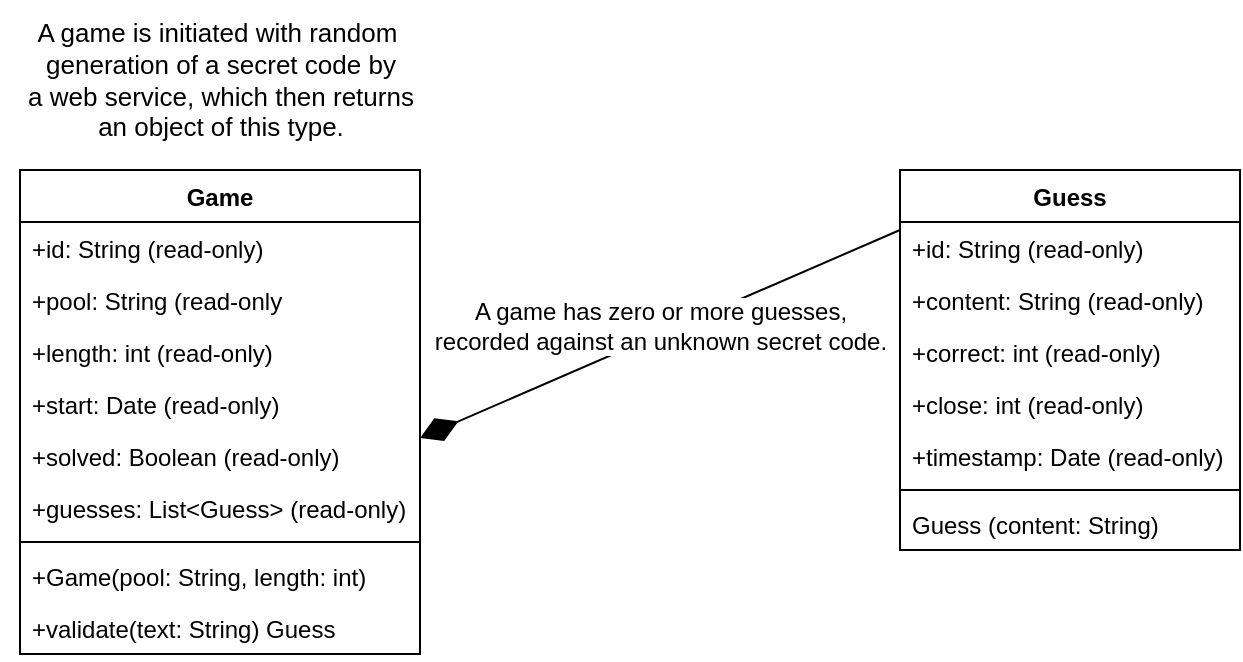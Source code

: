 <mxfile version="23.1.2" type="device">
  <diagram name="Page-1" id="w_sVe9h6Erg7zfxZk2Vn">
    <mxGraphModel dx="1042" dy="569" grid="1" gridSize="10" guides="1" tooltips="1" connect="1" arrows="1" fold="1" page="1" pageScale="1" pageWidth="850" pageHeight="1100" background="none" math="0" shadow="0">
      <root>
        <mxCell id="0" />
        <mxCell id="1" parent="0" />
        <mxCell id="24UU5HveqanTPOSPNjTf-1" value="Game" style="swimlane;fontStyle=1;align=center;verticalAlign=top;childLayout=stackLayout;horizontal=1;startSize=26;horizontalStack=0;resizeParent=1;resizeParentMax=0;resizeLast=0;collapsible=1;marginBottom=0;whiteSpace=wrap;html=1;" vertex="1" parent="1">
          <mxGeometry x="80" y="240" width="200" height="242" as="geometry" />
        </mxCell>
        <mxCell id="24UU5HveqanTPOSPNjTf-2" value="+id: String (read-only)" style="text;strokeColor=none;fillColor=none;align=left;verticalAlign=top;spacingLeft=4;spacingRight=4;overflow=hidden;rotatable=0;points=[[0,0.5],[1,0.5]];portConstraint=eastwest;whiteSpace=wrap;html=1;" vertex="1" parent="24UU5HveqanTPOSPNjTf-1">
          <mxGeometry y="26" width="200" height="26" as="geometry" />
        </mxCell>
        <mxCell id="24UU5HveqanTPOSPNjTf-10" value="+pool: String (read-only" style="text;strokeColor=none;fillColor=none;align=left;verticalAlign=top;spacingLeft=4;spacingRight=4;overflow=hidden;rotatable=0;points=[[0,0.5],[1,0.5]];portConstraint=eastwest;whiteSpace=wrap;html=1;" vertex="1" parent="24UU5HveqanTPOSPNjTf-1">
          <mxGeometry y="52" width="200" height="26" as="geometry" />
        </mxCell>
        <mxCell id="24UU5HveqanTPOSPNjTf-11" value="+length: int (read-only)" style="text;strokeColor=none;fillColor=none;align=left;verticalAlign=top;spacingLeft=4;spacingRight=4;overflow=hidden;rotatable=0;points=[[0,0.5],[1,0.5]];portConstraint=eastwest;whiteSpace=wrap;html=1;" vertex="1" parent="24UU5HveqanTPOSPNjTf-1">
          <mxGeometry y="78" width="200" height="26" as="geometry" />
        </mxCell>
        <mxCell id="24UU5HveqanTPOSPNjTf-12" value="+start: Date (read-only)" style="text;strokeColor=none;fillColor=none;align=left;verticalAlign=top;spacingLeft=4;spacingRight=4;overflow=hidden;rotatable=0;points=[[0,0.5],[1,0.5]];portConstraint=eastwest;whiteSpace=wrap;html=1;" vertex="1" parent="24UU5HveqanTPOSPNjTf-1">
          <mxGeometry y="104" width="200" height="26" as="geometry" />
        </mxCell>
        <mxCell id="24UU5HveqanTPOSPNjTf-13" value="+solved: Boolean (read-only)" style="text;strokeColor=none;fillColor=none;align=left;verticalAlign=top;spacingLeft=4;spacingRight=4;overflow=hidden;rotatable=0;points=[[0,0.5],[1,0.5]];portConstraint=eastwest;whiteSpace=wrap;html=1;" vertex="1" parent="24UU5HveqanTPOSPNjTf-1">
          <mxGeometry y="130" width="200" height="26" as="geometry" />
        </mxCell>
        <mxCell id="24UU5HveqanTPOSPNjTf-14" value="+guesses: List&amp;lt;Guess&amp;gt; (read-only)" style="text;strokeColor=none;fillColor=none;align=left;verticalAlign=top;spacingLeft=4;spacingRight=4;overflow=hidden;rotatable=0;points=[[0,0.5],[1,0.5]];portConstraint=eastwest;whiteSpace=wrap;html=1;" vertex="1" parent="24UU5HveqanTPOSPNjTf-1">
          <mxGeometry y="156" width="200" height="26" as="geometry" />
        </mxCell>
        <mxCell id="24UU5HveqanTPOSPNjTf-3" value="" style="line;strokeWidth=1;fillColor=none;align=left;verticalAlign=middle;spacingTop=-1;spacingLeft=3;spacingRight=3;rotatable=0;labelPosition=right;points=[];portConstraint=eastwest;strokeColor=inherit;" vertex="1" parent="24UU5HveqanTPOSPNjTf-1">
          <mxGeometry y="182" width="200" height="8" as="geometry" />
        </mxCell>
        <mxCell id="24UU5HveqanTPOSPNjTf-4" value="+Game(pool: String, length: int)" style="text;strokeColor=none;fillColor=none;align=left;verticalAlign=top;spacingLeft=4;spacingRight=4;overflow=hidden;rotatable=0;points=[[0,0.5],[1,0.5]];portConstraint=eastwest;whiteSpace=wrap;html=1;" vertex="1" parent="24UU5HveqanTPOSPNjTf-1">
          <mxGeometry y="190" width="200" height="26" as="geometry" />
        </mxCell>
        <mxCell id="24UU5HveqanTPOSPNjTf-15" value="+validate(text: String) Guess" style="text;strokeColor=none;fillColor=none;align=left;verticalAlign=top;spacingLeft=4;spacingRight=4;overflow=hidden;rotatable=0;points=[[0,0.5],[1,0.5]];portConstraint=eastwest;whiteSpace=wrap;html=1;" vertex="1" parent="24UU5HveqanTPOSPNjTf-1">
          <mxGeometry y="216" width="200" height="26" as="geometry" />
        </mxCell>
        <mxCell id="24UU5HveqanTPOSPNjTf-5" value="Guess" style="swimlane;fontStyle=1;align=center;verticalAlign=top;childLayout=stackLayout;horizontal=1;startSize=26;horizontalStack=0;resizeParent=1;resizeParentMax=0;resizeLast=0;collapsible=1;marginBottom=0;whiteSpace=wrap;html=1;" vertex="1" parent="1">
          <mxGeometry x="520" y="240" width="170" height="190" as="geometry" />
        </mxCell>
        <mxCell id="24UU5HveqanTPOSPNjTf-18" value="+id: String (read-only)" style="text;strokeColor=none;fillColor=none;align=left;verticalAlign=top;spacingLeft=4;spacingRight=4;overflow=hidden;rotatable=0;points=[[0,0.5],[1,0.5]];portConstraint=eastwest;whiteSpace=wrap;html=1;" vertex="1" parent="24UU5HveqanTPOSPNjTf-5">
          <mxGeometry y="26" width="170" height="26" as="geometry" />
        </mxCell>
        <mxCell id="24UU5HveqanTPOSPNjTf-19" value="+content: String (read-only)" style="text;strokeColor=none;fillColor=none;align=left;verticalAlign=top;spacingLeft=4;spacingRight=4;overflow=hidden;rotatable=0;points=[[0,0.5],[1,0.5]];portConstraint=eastwest;whiteSpace=wrap;html=1;" vertex="1" parent="24UU5HveqanTPOSPNjTf-5">
          <mxGeometry y="52" width="170" height="26" as="geometry" />
        </mxCell>
        <mxCell id="24UU5HveqanTPOSPNjTf-16" value="+correct: int (read-only)" style="text;strokeColor=none;fillColor=none;align=left;verticalAlign=top;spacingLeft=4;spacingRight=4;overflow=hidden;rotatable=0;points=[[0,0.5],[1,0.5]];portConstraint=eastwest;whiteSpace=wrap;html=1;" vertex="1" parent="24UU5HveqanTPOSPNjTf-5">
          <mxGeometry y="78" width="170" height="26" as="geometry" />
        </mxCell>
        <mxCell id="24UU5HveqanTPOSPNjTf-17" value="+close: int (read-only)" style="text;strokeColor=none;fillColor=none;align=left;verticalAlign=top;spacingLeft=4;spacingRight=4;overflow=hidden;rotatable=0;points=[[0,0.5],[1,0.5]];portConstraint=eastwest;whiteSpace=wrap;html=1;" vertex="1" parent="24UU5HveqanTPOSPNjTf-5">
          <mxGeometry y="104" width="170" height="26" as="geometry" />
        </mxCell>
        <mxCell id="24UU5HveqanTPOSPNjTf-6" value="+timestamp: Date (read-only)" style="text;strokeColor=none;fillColor=none;align=left;verticalAlign=top;spacingLeft=4;spacingRight=4;overflow=hidden;rotatable=0;points=[[0,0.5],[1,0.5]];portConstraint=eastwest;whiteSpace=wrap;html=1;" vertex="1" parent="24UU5HveqanTPOSPNjTf-5">
          <mxGeometry y="130" width="170" height="26" as="geometry" />
        </mxCell>
        <mxCell id="24UU5HveqanTPOSPNjTf-7" value="" style="line;strokeWidth=1;fillColor=none;align=left;verticalAlign=middle;spacingTop=-1;spacingLeft=3;spacingRight=3;rotatable=0;labelPosition=right;points=[];portConstraint=eastwest;strokeColor=inherit;" vertex="1" parent="24UU5HveqanTPOSPNjTf-5">
          <mxGeometry y="156" width="170" height="8" as="geometry" />
        </mxCell>
        <mxCell id="24UU5HveqanTPOSPNjTf-8" value="Guess (content: String)" style="text;align=left;verticalAlign=top;spacingLeft=4;spacingRight=4;overflow=hidden;rotatable=0;points=[[0,0.5],[1,0.5]];portConstraint=eastwest;whiteSpace=wrap;html=1;" vertex="1" parent="24UU5HveqanTPOSPNjTf-5">
          <mxGeometry y="164" width="170" height="26" as="geometry" />
        </mxCell>
        <mxCell id="24UU5HveqanTPOSPNjTf-23" value="" style="endArrow=diamondThin;endFill=1;endSize=18;html=1;rounded=0;exitX=0;exitY=0.5;exitDx=0;exitDy=0;entryX=1;entryY=0.5;entryDx=0;entryDy=0;strokeWidth=1;elbow=vertical;" edge="1" parent="1">
          <mxGeometry width="160" relative="1" as="geometry">
            <mxPoint x="520" y="270" as="sourcePoint" />
            <mxPoint x="280" y="374" as="targetPoint" />
          </mxGeometry>
        </mxCell>
        <mxCell id="24UU5HveqanTPOSPNjTf-24" value="A game has zero or more guesses,&lt;br style=&quot;font-size: 12px;&quot;&gt;recorded against an unknown secret code." style="edgeLabel;html=1;align=center;verticalAlign=middle;resizable=0;points=[];fontSize=12;" vertex="1" connectable="0" parent="24UU5HveqanTPOSPNjTf-23">
          <mxGeometry x="0.247" y="2" relative="1" as="geometry">
            <mxPoint x="29" y="-19" as="offset" />
          </mxGeometry>
        </mxCell>
        <mxCell id="24UU5HveqanTPOSPNjTf-25" value="A game is initiated with random&amp;nbsp;&lt;br style=&quot;font-size: 13px;&quot;&gt;generation of a secret code by&lt;br style=&quot;font-size: 13px;&quot;&gt;a web service, which then returns&lt;br style=&quot;font-size: 13px;&quot;&gt;an object of this type.&lt;br style=&quot;font-size: 13px;&quot;&gt;" style="text;html=1;align=center;verticalAlign=middle;resizable=0;points=[];autosize=1;strokeColor=none;fillColor=none;fontSize=13;" vertex="1" parent="1">
          <mxGeometry x="70" y="155" width="220" height="80" as="geometry" />
        </mxCell>
      </root>
    </mxGraphModel>
  </diagram>
</mxfile>
